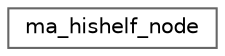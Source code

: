 digraph "Graphical Class Hierarchy"
{
 // LATEX_PDF_SIZE
  bgcolor="transparent";
  edge [fontname=Helvetica,fontsize=10,labelfontname=Helvetica,labelfontsize=10];
  node [fontname=Helvetica,fontsize=10,shape=box,height=0.2,width=0.4];
  rankdir="LR";
  Node0 [id="Node000000",label="ma_hishelf_node",height=0.2,width=0.4,color="grey40", fillcolor="white", style="filled",URL="$structma__hishelf__node.html",tooltip=" "];
}
